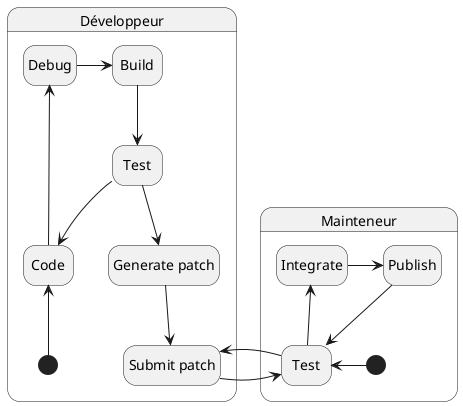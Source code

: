 @startuml LINUX_KERNEL_DEV_PROCESS

hide empty description
skinparam shadowing false

state Développeur {
	state "Generate patch" as generate
	state "Submit patch" as submit
	state "Test" as dev_test

	[*] -up-> Code
	Code -up-> Debug
	Debug -right-> Build
	Build -down-> dev_test
	dev_test -down-> generate
	dev_test --> Code
	generate -down-> submit
}

state Mainteneur {
	state "Test" as maint_test
	
	[*] -left-> maint_test
	maint_test -up-> Integrate
	Integrate -right-> Publish
	Publish --> maint_test
}

submit -left-> maint_test
maint_test -right-> submit

@enduml
